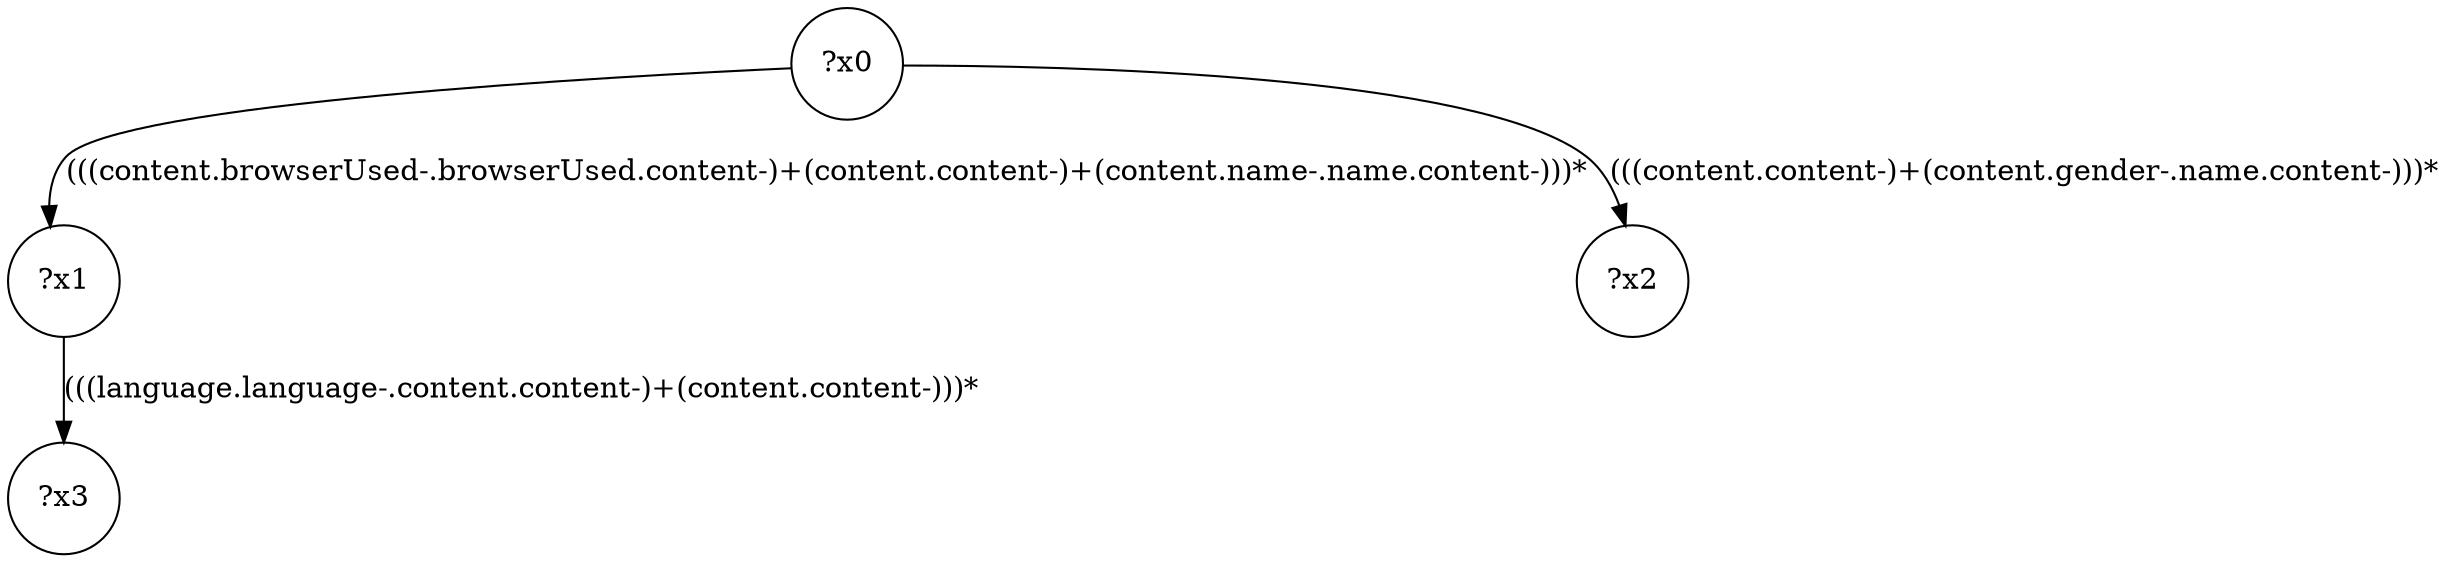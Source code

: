 digraph g {
	x0 [shape=circle, label="?x0"];
	x1 [shape=circle, label="?x1"];
	x0 -> x1 [label="(((content.browserUsed-.browserUsed.content-)+(content.content-)+(content.name-.name.content-)))*"];
	x2 [shape=circle, label="?x2"];
	x0 -> x2 [label="(((content.content-)+(content.gender-.name.content-)))*"];
	x3 [shape=circle, label="?x3"];
	x1 -> x3 [label="(((language.language-.content.content-)+(content.content-)))*"];
}
